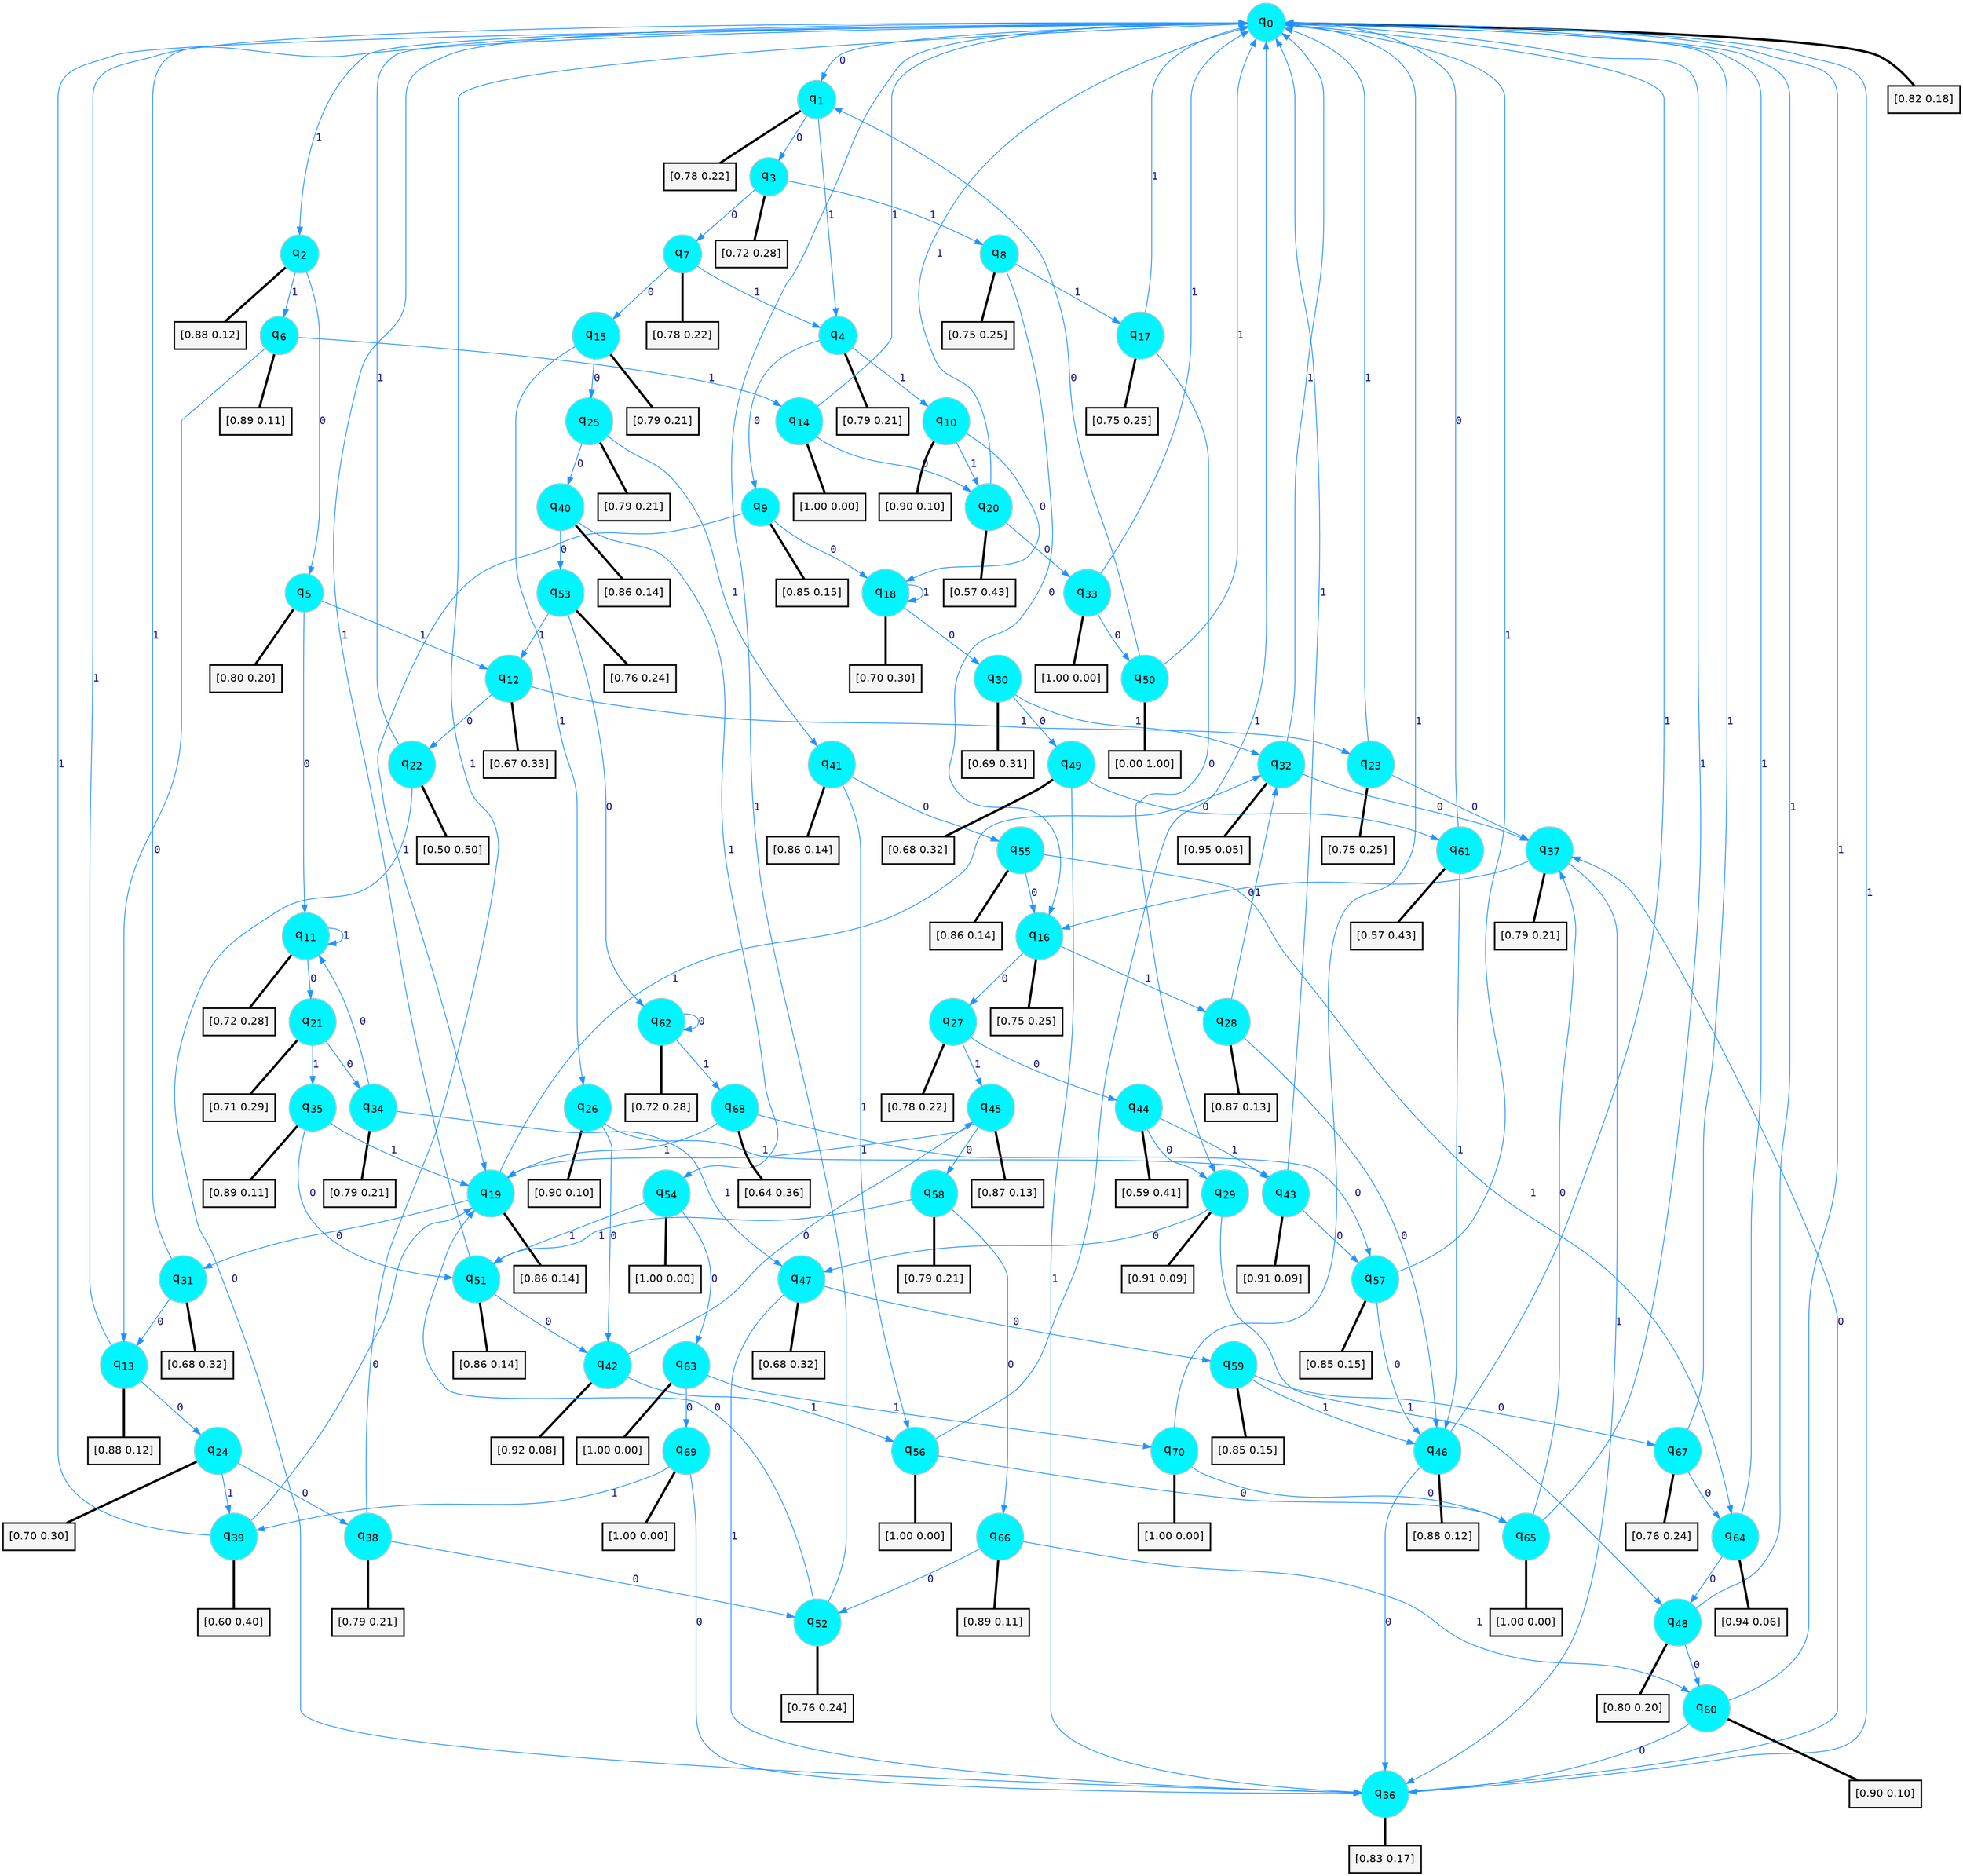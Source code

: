 digraph G {
graph [
bgcolor=transparent, dpi=300, rankdir=TD, size="40,25"];
node [
color=gray, fillcolor=turquoise1, fontcolor=black, fontname=Helvetica, fontsize=16, fontweight=bold, shape=circle, style=filled];
edge [
arrowsize=1, color=dodgerblue1, fontcolor=midnightblue, fontname=courier, fontweight=bold, penwidth=1, style=solid, weight=20];
0[label=<q<SUB>0</SUB>>];
1[label=<q<SUB>1</SUB>>];
2[label=<q<SUB>2</SUB>>];
3[label=<q<SUB>3</SUB>>];
4[label=<q<SUB>4</SUB>>];
5[label=<q<SUB>5</SUB>>];
6[label=<q<SUB>6</SUB>>];
7[label=<q<SUB>7</SUB>>];
8[label=<q<SUB>8</SUB>>];
9[label=<q<SUB>9</SUB>>];
10[label=<q<SUB>10</SUB>>];
11[label=<q<SUB>11</SUB>>];
12[label=<q<SUB>12</SUB>>];
13[label=<q<SUB>13</SUB>>];
14[label=<q<SUB>14</SUB>>];
15[label=<q<SUB>15</SUB>>];
16[label=<q<SUB>16</SUB>>];
17[label=<q<SUB>17</SUB>>];
18[label=<q<SUB>18</SUB>>];
19[label=<q<SUB>19</SUB>>];
20[label=<q<SUB>20</SUB>>];
21[label=<q<SUB>21</SUB>>];
22[label=<q<SUB>22</SUB>>];
23[label=<q<SUB>23</SUB>>];
24[label=<q<SUB>24</SUB>>];
25[label=<q<SUB>25</SUB>>];
26[label=<q<SUB>26</SUB>>];
27[label=<q<SUB>27</SUB>>];
28[label=<q<SUB>28</SUB>>];
29[label=<q<SUB>29</SUB>>];
30[label=<q<SUB>30</SUB>>];
31[label=<q<SUB>31</SUB>>];
32[label=<q<SUB>32</SUB>>];
33[label=<q<SUB>33</SUB>>];
34[label=<q<SUB>34</SUB>>];
35[label=<q<SUB>35</SUB>>];
36[label=<q<SUB>36</SUB>>];
37[label=<q<SUB>37</SUB>>];
38[label=<q<SUB>38</SUB>>];
39[label=<q<SUB>39</SUB>>];
40[label=<q<SUB>40</SUB>>];
41[label=<q<SUB>41</SUB>>];
42[label=<q<SUB>42</SUB>>];
43[label=<q<SUB>43</SUB>>];
44[label=<q<SUB>44</SUB>>];
45[label=<q<SUB>45</SUB>>];
46[label=<q<SUB>46</SUB>>];
47[label=<q<SUB>47</SUB>>];
48[label=<q<SUB>48</SUB>>];
49[label=<q<SUB>49</SUB>>];
50[label=<q<SUB>50</SUB>>];
51[label=<q<SUB>51</SUB>>];
52[label=<q<SUB>52</SUB>>];
53[label=<q<SUB>53</SUB>>];
54[label=<q<SUB>54</SUB>>];
55[label=<q<SUB>55</SUB>>];
56[label=<q<SUB>56</SUB>>];
57[label=<q<SUB>57</SUB>>];
58[label=<q<SUB>58</SUB>>];
59[label=<q<SUB>59</SUB>>];
60[label=<q<SUB>60</SUB>>];
61[label=<q<SUB>61</SUB>>];
62[label=<q<SUB>62</SUB>>];
63[label=<q<SUB>63</SUB>>];
64[label=<q<SUB>64</SUB>>];
65[label=<q<SUB>65</SUB>>];
66[label=<q<SUB>66</SUB>>];
67[label=<q<SUB>67</SUB>>];
68[label=<q<SUB>68</SUB>>];
69[label=<q<SUB>69</SUB>>];
70[label=<q<SUB>70</SUB>>];
71[label="[0.82 0.18]", shape=box,fontcolor=black, fontname=Helvetica, fontsize=14, penwidth=2, fillcolor=whitesmoke,color=black];
72[label="[0.78 0.22]", shape=box,fontcolor=black, fontname=Helvetica, fontsize=14, penwidth=2, fillcolor=whitesmoke,color=black];
73[label="[0.88 0.12]", shape=box,fontcolor=black, fontname=Helvetica, fontsize=14, penwidth=2, fillcolor=whitesmoke,color=black];
74[label="[0.72 0.28]", shape=box,fontcolor=black, fontname=Helvetica, fontsize=14, penwidth=2, fillcolor=whitesmoke,color=black];
75[label="[0.79 0.21]", shape=box,fontcolor=black, fontname=Helvetica, fontsize=14, penwidth=2, fillcolor=whitesmoke,color=black];
76[label="[0.80 0.20]", shape=box,fontcolor=black, fontname=Helvetica, fontsize=14, penwidth=2, fillcolor=whitesmoke,color=black];
77[label="[0.89 0.11]", shape=box,fontcolor=black, fontname=Helvetica, fontsize=14, penwidth=2, fillcolor=whitesmoke,color=black];
78[label="[0.78 0.22]", shape=box,fontcolor=black, fontname=Helvetica, fontsize=14, penwidth=2, fillcolor=whitesmoke,color=black];
79[label="[0.75 0.25]", shape=box,fontcolor=black, fontname=Helvetica, fontsize=14, penwidth=2, fillcolor=whitesmoke,color=black];
80[label="[0.85 0.15]", shape=box,fontcolor=black, fontname=Helvetica, fontsize=14, penwidth=2, fillcolor=whitesmoke,color=black];
81[label="[0.90 0.10]", shape=box,fontcolor=black, fontname=Helvetica, fontsize=14, penwidth=2, fillcolor=whitesmoke,color=black];
82[label="[0.72 0.28]", shape=box,fontcolor=black, fontname=Helvetica, fontsize=14, penwidth=2, fillcolor=whitesmoke,color=black];
83[label="[0.67 0.33]", shape=box,fontcolor=black, fontname=Helvetica, fontsize=14, penwidth=2, fillcolor=whitesmoke,color=black];
84[label="[0.88 0.12]", shape=box,fontcolor=black, fontname=Helvetica, fontsize=14, penwidth=2, fillcolor=whitesmoke,color=black];
85[label="[1.00 0.00]", shape=box,fontcolor=black, fontname=Helvetica, fontsize=14, penwidth=2, fillcolor=whitesmoke,color=black];
86[label="[0.79 0.21]", shape=box,fontcolor=black, fontname=Helvetica, fontsize=14, penwidth=2, fillcolor=whitesmoke,color=black];
87[label="[0.75 0.25]", shape=box,fontcolor=black, fontname=Helvetica, fontsize=14, penwidth=2, fillcolor=whitesmoke,color=black];
88[label="[0.75 0.25]", shape=box,fontcolor=black, fontname=Helvetica, fontsize=14, penwidth=2, fillcolor=whitesmoke,color=black];
89[label="[0.70 0.30]", shape=box,fontcolor=black, fontname=Helvetica, fontsize=14, penwidth=2, fillcolor=whitesmoke,color=black];
90[label="[0.86 0.14]", shape=box,fontcolor=black, fontname=Helvetica, fontsize=14, penwidth=2, fillcolor=whitesmoke,color=black];
91[label="[0.57 0.43]", shape=box,fontcolor=black, fontname=Helvetica, fontsize=14, penwidth=2, fillcolor=whitesmoke,color=black];
92[label="[0.71 0.29]", shape=box,fontcolor=black, fontname=Helvetica, fontsize=14, penwidth=2, fillcolor=whitesmoke,color=black];
93[label="[0.50 0.50]", shape=box,fontcolor=black, fontname=Helvetica, fontsize=14, penwidth=2, fillcolor=whitesmoke,color=black];
94[label="[0.75 0.25]", shape=box,fontcolor=black, fontname=Helvetica, fontsize=14, penwidth=2, fillcolor=whitesmoke,color=black];
95[label="[0.70 0.30]", shape=box,fontcolor=black, fontname=Helvetica, fontsize=14, penwidth=2, fillcolor=whitesmoke,color=black];
96[label="[0.79 0.21]", shape=box,fontcolor=black, fontname=Helvetica, fontsize=14, penwidth=2, fillcolor=whitesmoke,color=black];
97[label="[0.90 0.10]", shape=box,fontcolor=black, fontname=Helvetica, fontsize=14, penwidth=2, fillcolor=whitesmoke,color=black];
98[label="[0.78 0.22]", shape=box,fontcolor=black, fontname=Helvetica, fontsize=14, penwidth=2, fillcolor=whitesmoke,color=black];
99[label="[0.87 0.13]", shape=box,fontcolor=black, fontname=Helvetica, fontsize=14, penwidth=2, fillcolor=whitesmoke,color=black];
100[label="[0.91 0.09]", shape=box,fontcolor=black, fontname=Helvetica, fontsize=14, penwidth=2, fillcolor=whitesmoke,color=black];
101[label="[0.69 0.31]", shape=box,fontcolor=black, fontname=Helvetica, fontsize=14, penwidth=2, fillcolor=whitesmoke,color=black];
102[label="[0.68 0.32]", shape=box,fontcolor=black, fontname=Helvetica, fontsize=14, penwidth=2, fillcolor=whitesmoke,color=black];
103[label="[0.95 0.05]", shape=box,fontcolor=black, fontname=Helvetica, fontsize=14, penwidth=2, fillcolor=whitesmoke,color=black];
104[label="[1.00 0.00]", shape=box,fontcolor=black, fontname=Helvetica, fontsize=14, penwidth=2, fillcolor=whitesmoke,color=black];
105[label="[0.79 0.21]", shape=box,fontcolor=black, fontname=Helvetica, fontsize=14, penwidth=2, fillcolor=whitesmoke,color=black];
106[label="[0.89 0.11]", shape=box,fontcolor=black, fontname=Helvetica, fontsize=14, penwidth=2, fillcolor=whitesmoke,color=black];
107[label="[0.83 0.17]", shape=box,fontcolor=black, fontname=Helvetica, fontsize=14, penwidth=2, fillcolor=whitesmoke,color=black];
108[label="[0.79 0.21]", shape=box,fontcolor=black, fontname=Helvetica, fontsize=14, penwidth=2, fillcolor=whitesmoke,color=black];
109[label="[0.79 0.21]", shape=box,fontcolor=black, fontname=Helvetica, fontsize=14, penwidth=2, fillcolor=whitesmoke,color=black];
110[label="[0.60 0.40]", shape=box,fontcolor=black, fontname=Helvetica, fontsize=14, penwidth=2, fillcolor=whitesmoke,color=black];
111[label="[0.86 0.14]", shape=box,fontcolor=black, fontname=Helvetica, fontsize=14, penwidth=2, fillcolor=whitesmoke,color=black];
112[label="[0.86 0.14]", shape=box,fontcolor=black, fontname=Helvetica, fontsize=14, penwidth=2, fillcolor=whitesmoke,color=black];
113[label="[0.92 0.08]", shape=box,fontcolor=black, fontname=Helvetica, fontsize=14, penwidth=2, fillcolor=whitesmoke,color=black];
114[label="[0.91 0.09]", shape=box,fontcolor=black, fontname=Helvetica, fontsize=14, penwidth=2, fillcolor=whitesmoke,color=black];
115[label="[0.59 0.41]", shape=box,fontcolor=black, fontname=Helvetica, fontsize=14, penwidth=2, fillcolor=whitesmoke,color=black];
116[label="[0.87 0.13]", shape=box,fontcolor=black, fontname=Helvetica, fontsize=14, penwidth=2, fillcolor=whitesmoke,color=black];
117[label="[0.88 0.12]", shape=box,fontcolor=black, fontname=Helvetica, fontsize=14, penwidth=2, fillcolor=whitesmoke,color=black];
118[label="[0.68 0.32]", shape=box,fontcolor=black, fontname=Helvetica, fontsize=14, penwidth=2, fillcolor=whitesmoke,color=black];
119[label="[0.80 0.20]", shape=box,fontcolor=black, fontname=Helvetica, fontsize=14, penwidth=2, fillcolor=whitesmoke,color=black];
120[label="[0.68 0.32]", shape=box,fontcolor=black, fontname=Helvetica, fontsize=14, penwidth=2, fillcolor=whitesmoke,color=black];
121[label="[0.00 1.00]", shape=box,fontcolor=black, fontname=Helvetica, fontsize=14, penwidth=2, fillcolor=whitesmoke,color=black];
122[label="[0.86 0.14]", shape=box,fontcolor=black, fontname=Helvetica, fontsize=14, penwidth=2, fillcolor=whitesmoke,color=black];
123[label="[0.76 0.24]", shape=box,fontcolor=black, fontname=Helvetica, fontsize=14, penwidth=2, fillcolor=whitesmoke,color=black];
124[label="[0.76 0.24]", shape=box,fontcolor=black, fontname=Helvetica, fontsize=14, penwidth=2, fillcolor=whitesmoke,color=black];
125[label="[1.00 0.00]", shape=box,fontcolor=black, fontname=Helvetica, fontsize=14, penwidth=2, fillcolor=whitesmoke,color=black];
126[label="[0.86 0.14]", shape=box,fontcolor=black, fontname=Helvetica, fontsize=14, penwidth=2, fillcolor=whitesmoke,color=black];
127[label="[1.00 0.00]", shape=box,fontcolor=black, fontname=Helvetica, fontsize=14, penwidth=2, fillcolor=whitesmoke,color=black];
128[label="[0.85 0.15]", shape=box,fontcolor=black, fontname=Helvetica, fontsize=14, penwidth=2, fillcolor=whitesmoke,color=black];
129[label="[0.79 0.21]", shape=box,fontcolor=black, fontname=Helvetica, fontsize=14, penwidth=2, fillcolor=whitesmoke,color=black];
130[label="[0.85 0.15]", shape=box,fontcolor=black, fontname=Helvetica, fontsize=14, penwidth=2, fillcolor=whitesmoke,color=black];
131[label="[0.90 0.10]", shape=box,fontcolor=black, fontname=Helvetica, fontsize=14, penwidth=2, fillcolor=whitesmoke,color=black];
132[label="[0.57 0.43]", shape=box,fontcolor=black, fontname=Helvetica, fontsize=14, penwidth=2, fillcolor=whitesmoke,color=black];
133[label="[0.72 0.28]", shape=box,fontcolor=black, fontname=Helvetica, fontsize=14, penwidth=2, fillcolor=whitesmoke,color=black];
134[label="[1.00 0.00]", shape=box,fontcolor=black, fontname=Helvetica, fontsize=14, penwidth=2, fillcolor=whitesmoke,color=black];
135[label="[0.94 0.06]", shape=box,fontcolor=black, fontname=Helvetica, fontsize=14, penwidth=2, fillcolor=whitesmoke,color=black];
136[label="[1.00 0.00]", shape=box,fontcolor=black, fontname=Helvetica, fontsize=14, penwidth=2, fillcolor=whitesmoke,color=black];
137[label="[0.89 0.11]", shape=box,fontcolor=black, fontname=Helvetica, fontsize=14, penwidth=2, fillcolor=whitesmoke,color=black];
138[label="[0.76 0.24]", shape=box,fontcolor=black, fontname=Helvetica, fontsize=14, penwidth=2, fillcolor=whitesmoke,color=black];
139[label="[0.64 0.36]", shape=box,fontcolor=black, fontname=Helvetica, fontsize=14, penwidth=2, fillcolor=whitesmoke,color=black];
140[label="[1.00 0.00]", shape=box,fontcolor=black, fontname=Helvetica, fontsize=14, penwidth=2, fillcolor=whitesmoke,color=black];
141[label="[1.00 0.00]", shape=box,fontcolor=black, fontname=Helvetica, fontsize=14, penwidth=2, fillcolor=whitesmoke,color=black];
0->1 [label=0];
0->2 [label=1];
0->71 [arrowhead=none, penwidth=3,color=black];
1->3 [label=0];
1->4 [label=1];
1->72 [arrowhead=none, penwidth=3,color=black];
2->5 [label=0];
2->6 [label=1];
2->73 [arrowhead=none, penwidth=3,color=black];
3->7 [label=0];
3->8 [label=1];
3->74 [arrowhead=none, penwidth=3,color=black];
4->9 [label=0];
4->10 [label=1];
4->75 [arrowhead=none, penwidth=3,color=black];
5->11 [label=0];
5->12 [label=1];
5->76 [arrowhead=none, penwidth=3,color=black];
6->13 [label=0];
6->14 [label=1];
6->77 [arrowhead=none, penwidth=3,color=black];
7->15 [label=0];
7->4 [label=1];
7->78 [arrowhead=none, penwidth=3,color=black];
8->16 [label=0];
8->17 [label=1];
8->79 [arrowhead=none, penwidth=3,color=black];
9->18 [label=0];
9->19 [label=1];
9->80 [arrowhead=none, penwidth=3,color=black];
10->18 [label=0];
10->20 [label=1];
10->81 [arrowhead=none, penwidth=3,color=black];
11->21 [label=0];
11->11 [label=1];
11->82 [arrowhead=none, penwidth=3,color=black];
12->22 [label=0];
12->23 [label=1];
12->83 [arrowhead=none, penwidth=3,color=black];
13->24 [label=0];
13->0 [label=1];
13->84 [arrowhead=none, penwidth=3,color=black];
14->20 [label=0];
14->0 [label=1];
14->85 [arrowhead=none, penwidth=3,color=black];
15->25 [label=0];
15->26 [label=1];
15->86 [arrowhead=none, penwidth=3,color=black];
16->27 [label=0];
16->28 [label=1];
16->87 [arrowhead=none, penwidth=3,color=black];
17->29 [label=0];
17->0 [label=1];
17->88 [arrowhead=none, penwidth=3,color=black];
18->30 [label=0];
18->18 [label=1];
18->89 [arrowhead=none, penwidth=3,color=black];
19->31 [label=0];
19->32 [label=1];
19->90 [arrowhead=none, penwidth=3,color=black];
20->33 [label=0];
20->0 [label=1];
20->91 [arrowhead=none, penwidth=3,color=black];
21->34 [label=0];
21->35 [label=1];
21->92 [arrowhead=none, penwidth=3,color=black];
22->36 [label=0];
22->0 [label=1];
22->93 [arrowhead=none, penwidth=3,color=black];
23->37 [label=0];
23->0 [label=1];
23->94 [arrowhead=none, penwidth=3,color=black];
24->38 [label=0];
24->39 [label=1];
24->95 [arrowhead=none, penwidth=3,color=black];
25->40 [label=0];
25->41 [label=1];
25->96 [arrowhead=none, penwidth=3,color=black];
26->42 [label=0];
26->43 [label=1];
26->97 [arrowhead=none, penwidth=3,color=black];
27->44 [label=0];
27->45 [label=1];
27->98 [arrowhead=none, penwidth=3,color=black];
28->46 [label=0];
28->32 [label=1];
28->99 [arrowhead=none, penwidth=3,color=black];
29->47 [label=0];
29->48 [label=1];
29->100 [arrowhead=none, penwidth=3,color=black];
30->49 [label=0];
30->32 [label=1];
30->101 [arrowhead=none, penwidth=3,color=black];
31->13 [label=0];
31->0 [label=1];
31->102 [arrowhead=none, penwidth=3,color=black];
32->37 [label=0];
32->0 [label=1];
32->103 [arrowhead=none, penwidth=3,color=black];
33->50 [label=0];
33->0 [label=1];
33->104 [arrowhead=none, penwidth=3,color=black];
34->11 [label=0];
34->47 [label=1];
34->105 [arrowhead=none, penwidth=3,color=black];
35->51 [label=0];
35->19 [label=1];
35->106 [arrowhead=none, penwidth=3,color=black];
36->37 [label=0];
36->0 [label=1];
36->107 [arrowhead=none, penwidth=3,color=black];
37->16 [label=0];
37->36 [label=1];
37->108 [arrowhead=none, penwidth=3,color=black];
38->52 [label=0];
38->0 [label=1];
38->109 [arrowhead=none, penwidth=3,color=black];
39->19 [label=0];
39->0 [label=1];
39->110 [arrowhead=none, penwidth=3,color=black];
40->53 [label=0];
40->54 [label=1];
40->111 [arrowhead=none, penwidth=3,color=black];
41->55 [label=0];
41->56 [label=1];
41->112 [arrowhead=none, penwidth=3,color=black];
42->45 [label=0];
42->56 [label=1];
42->113 [arrowhead=none, penwidth=3,color=black];
43->57 [label=0];
43->0 [label=1];
43->114 [arrowhead=none, penwidth=3,color=black];
44->29 [label=0];
44->43 [label=1];
44->115 [arrowhead=none, penwidth=3,color=black];
45->58 [label=0];
45->19 [label=1];
45->116 [arrowhead=none, penwidth=3,color=black];
46->36 [label=0];
46->0 [label=1];
46->117 [arrowhead=none, penwidth=3,color=black];
47->59 [label=0];
47->36 [label=1];
47->118 [arrowhead=none, penwidth=3,color=black];
48->60 [label=0];
48->0 [label=1];
48->119 [arrowhead=none, penwidth=3,color=black];
49->61 [label=0];
49->36 [label=1];
49->120 [arrowhead=none, penwidth=3,color=black];
50->1 [label=0];
50->0 [label=1];
50->121 [arrowhead=none, penwidth=3,color=black];
51->42 [label=0];
51->0 [label=1];
51->122 [arrowhead=none, penwidth=3,color=black];
52->19 [label=0];
52->0 [label=1];
52->123 [arrowhead=none, penwidth=3,color=black];
53->62 [label=0];
53->12 [label=1];
53->124 [arrowhead=none, penwidth=3,color=black];
54->63 [label=0];
54->51 [label=1];
54->125 [arrowhead=none, penwidth=3,color=black];
55->16 [label=0];
55->64 [label=1];
55->126 [arrowhead=none, penwidth=3,color=black];
56->65 [label=0];
56->0 [label=1];
56->127 [arrowhead=none, penwidth=3,color=black];
57->46 [label=0];
57->0 [label=1];
57->128 [arrowhead=none, penwidth=3,color=black];
58->66 [label=0];
58->51 [label=1];
58->129 [arrowhead=none, penwidth=3,color=black];
59->67 [label=0];
59->46 [label=1];
59->130 [arrowhead=none, penwidth=3,color=black];
60->36 [label=0];
60->0 [label=1];
60->131 [arrowhead=none, penwidth=3,color=black];
61->0 [label=0];
61->46 [label=1];
61->132 [arrowhead=none, penwidth=3,color=black];
62->62 [label=0];
62->68 [label=1];
62->133 [arrowhead=none, penwidth=3,color=black];
63->69 [label=0];
63->70 [label=1];
63->134 [arrowhead=none, penwidth=3,color=black];
64->48 [label=0];
64->0 [label=1];
64->135 [arrowhead=none, penwidth=3,color=black];
65->37 [label=0];
65->0 [label=1];
65->136 [arrowhead=none, penwidth=3,color=black];
66->52 [label=0];
66->60 [label=1];
66->137 [arrowhead=none, penwidth=3,color=black];
67->64 [label=0];
67->0 [label=1];
67->138 [arrowhead=none, penwidth=3,color=black];
68->57 [label=0];
68->19 [label=1];
68->139 [arrowhead=none, penwidth=3,color=black];
69->36 [label=0];
69->39 [label=1];
69->140 [arrowhead=none, penwidth=3,color=black];
70->65 [label=0];
70->0 [label=1];
70->141 [arrowhead=none, penwidth=3,color=black];
}
